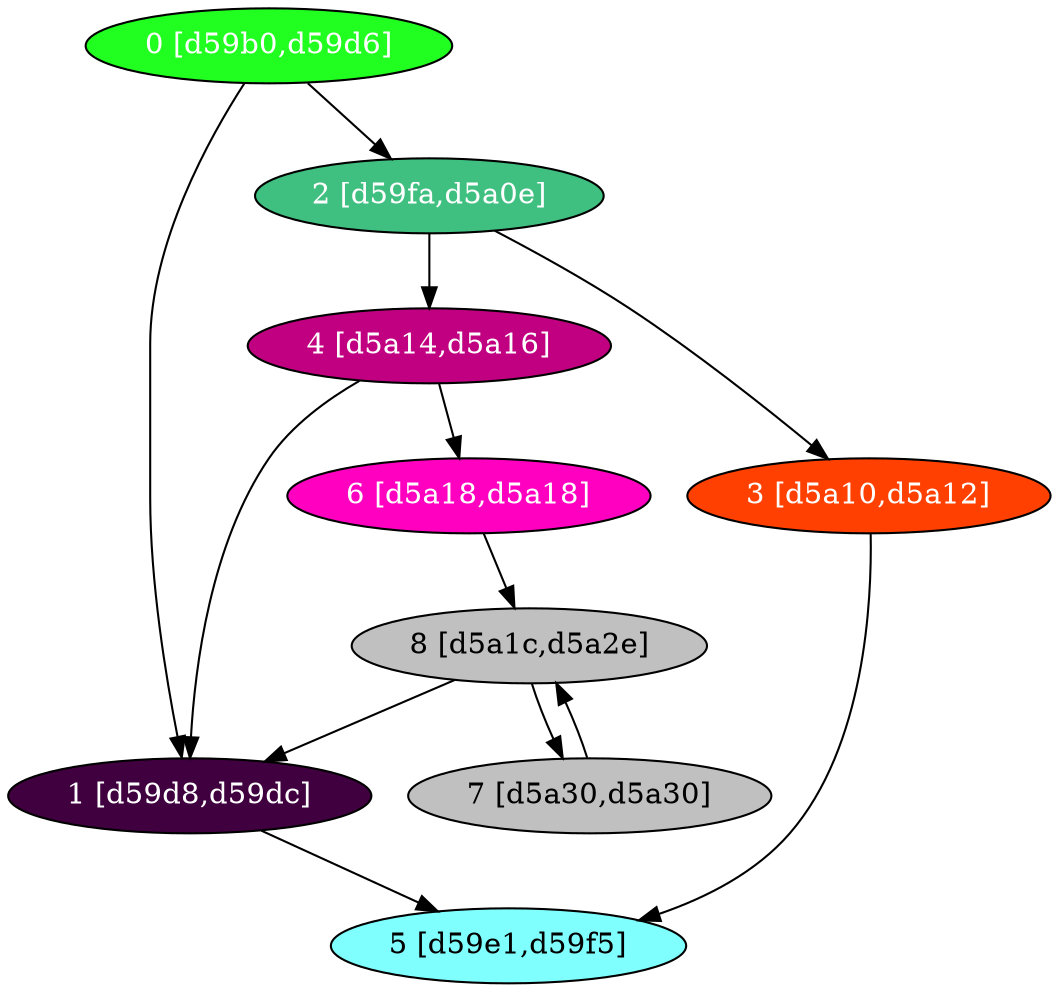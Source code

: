 diGraph libnss3{
	libnss3_0  [style=filled fillcolor="#20FF20" fontcolor="#ffffff" shape=oval label="0 [d59b0,d59d6]"]
	libnss3_1  [style=filled fillcolor="#400040" fontcolor="#ffffff" shape=oval label="1 [d59d8,d59dc]"]
	libnss3_2  [style=filled fillcolor="#40C080" fontcolor="#ffffff" shape=oval label="2 [d59fa,d5a0e]"]
	libnss3_3  [style=filled fillcolor="#FF4000" fontcolor="#ffffff" shape=oval label="3 [d5a10,d5a12]"]
	libnss3_4  [style=filled fillcolor="#C00080" fontcolor="#ffffff" shape=oval label="4 [d5a14,d5a16]"]
	libnss3_5  [style=filled fillcolor="#80FFFF" fontcolor="#000000" shape=oval label="5 [d59e1,d59f5]"]
	libnss3_6  [style=filled fillcolor="#FF00C0" fontcolor="#ffffff" shape=oval label="6 [d5a18,d5a18]"]
	libnss3_7  [style=filled fillcolor="#C0C0C0" fontcolor="#000000" shape=oval label="7 [d5a30,d5a30]"]
	libnss3_8  [style=filled fillcolor="#C0C0C0" fontcolor="#000000" shape=oval label="8 [d5a1c,d5a2e]"]

	libnss3_0 -> libnss3_1
	libnss3_0 -> libnss3_2
	libnss3_1 -> libnss3_5
	libnss3_2 -> libnss3_3
	libnss3_2 -> libnss3_4
	libnss3_3 -> libnss3_5
	libnss3_4 -> libnss3_1
	libnss3_4 -> libnss3_6
	libnss3_6 -> libnss3_8
	libnss3_7 -> libnss3_8
	libnss3_8 -> libnss3_1
	libnss3_8 -> libnss3_7
}